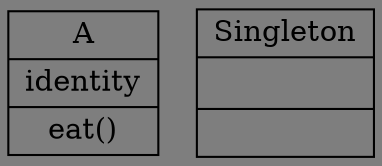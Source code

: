 digraph "classes_创建型模式-单例模式-元类.py" {
rankdir=BT
bgcolor="#7e7e7e"
charset="utf-8"
"创建型模式-单例模式-元类.A" [color="black", fontcolor="black", label=<{A|identity<br ALIGN="LEFT"/>|eat()<br ALIGN="LEFT"/>}>, shape="record", style="solid"];
"创建型模式-单例模式-元类.Singleton" [color="black", fontcolor="black", label=<{Singleton|<br ALIGN="LEFT"/>|}>, shape="record", style="solid"];
}
